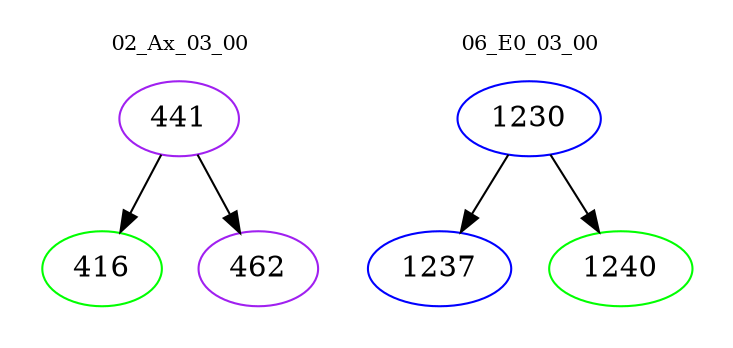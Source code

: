 digraph{
subgraph cluster_0 {
color = white
label = "02_Ax_03_00";
fontsize=10;
T0_441 [label="441", color="purple"]
T0_441 -> T0_416 [color="black"]
T0_416 [label="416", color="green"]
T0_441 -> T0_462 [color="black"]
T0_462 [label="462", color="purple"]
}
subgraph cluster_1 {
color = white
label = "06_E0_03_00";
fontsize=10;
T1_1230 [label="1230", color="blue"]
T1_1230 -> T1_1237 [color="black"]
T1_1237 [label="1237", color="blue"]
T1_1230 -> T1_1240 [color="black"]
T1_1240 [label="1240", color="green"]
}
}
